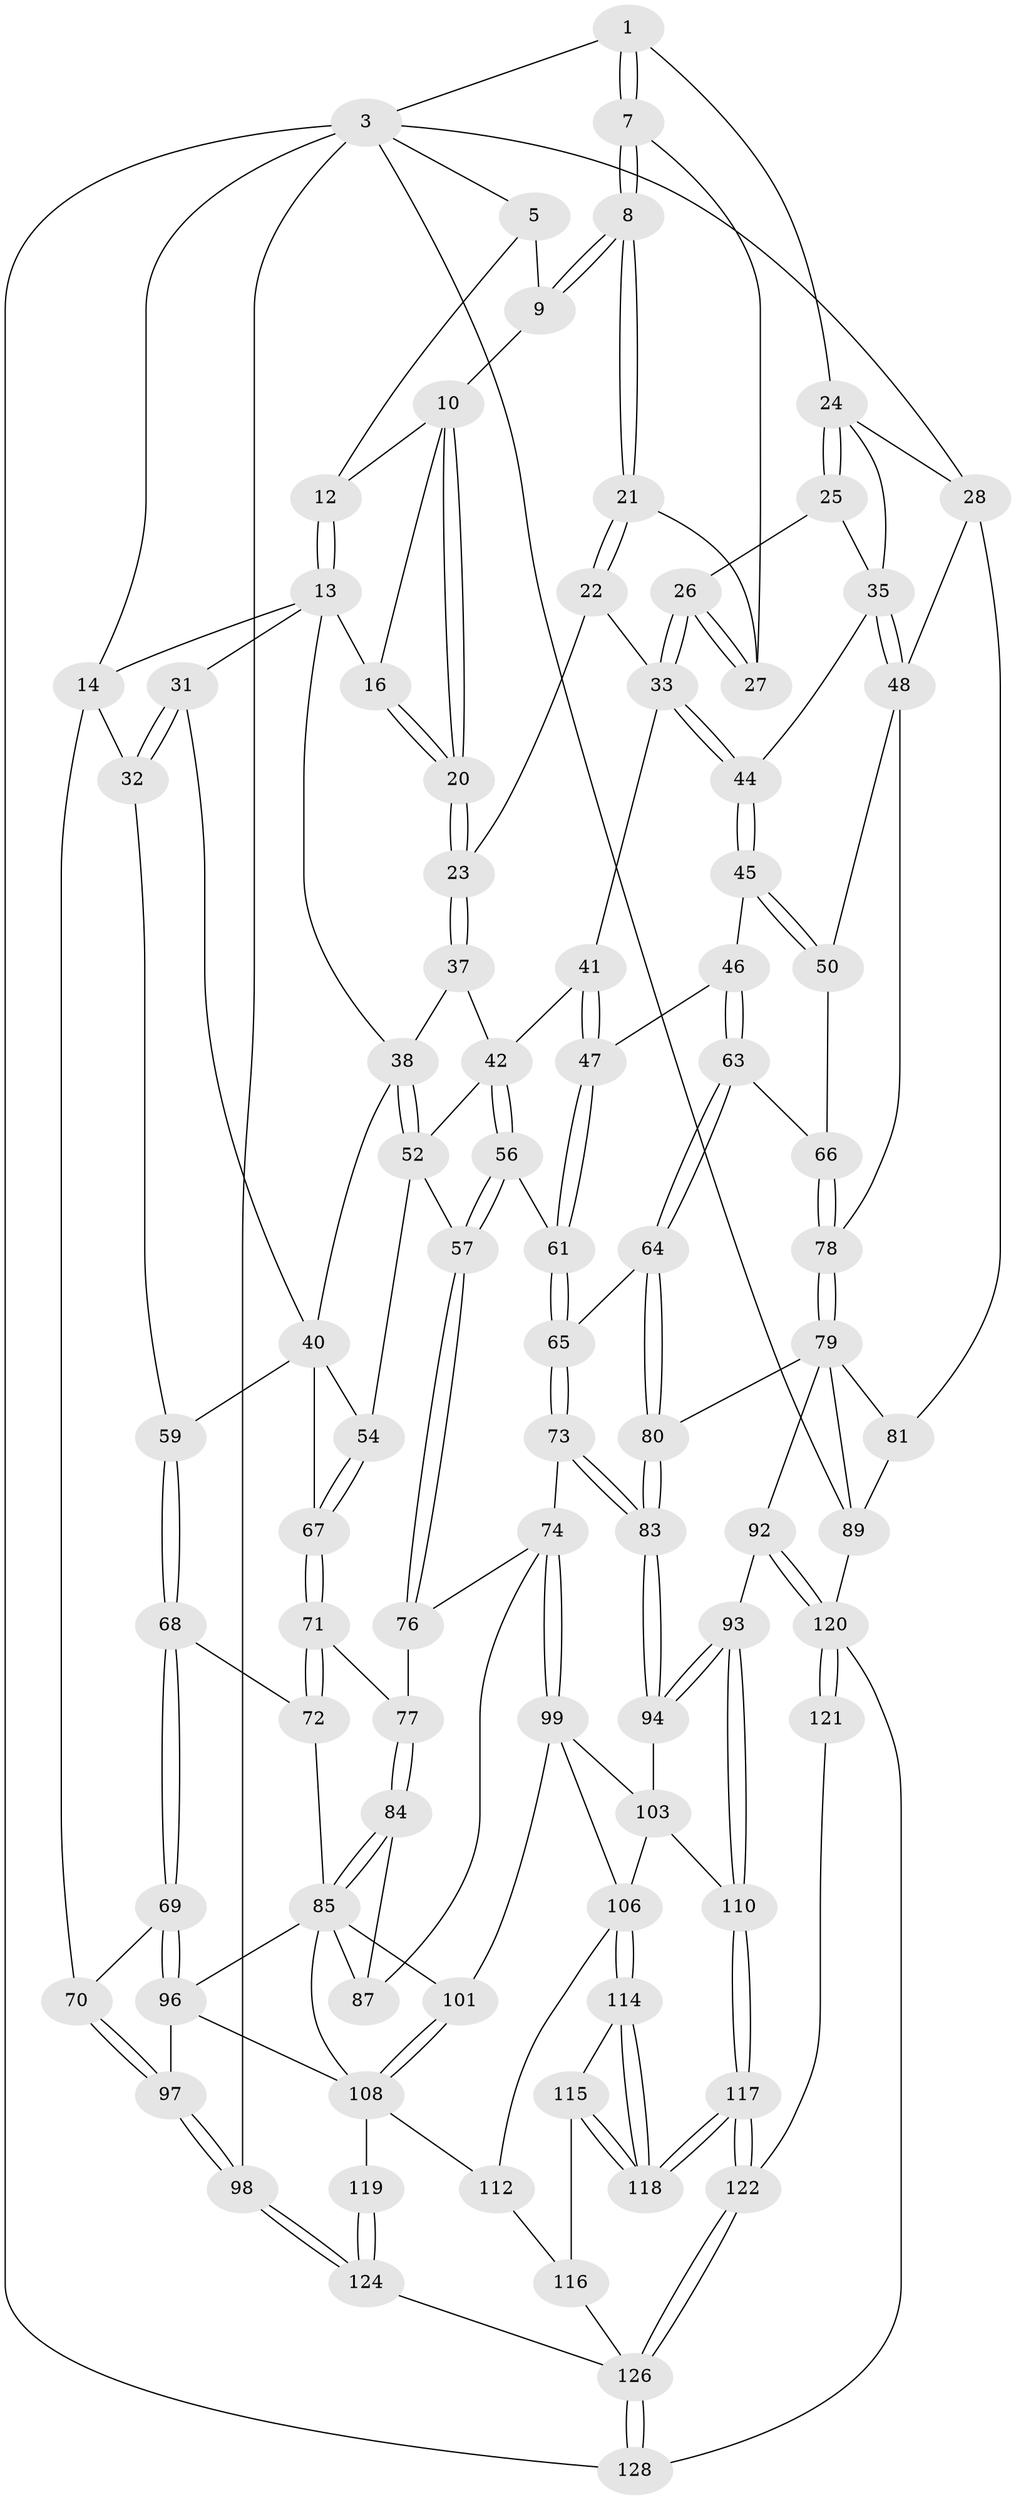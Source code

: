 // original degree distribution, {3: 0.015625, 4: 0.1953125, 5: 0.609375, 6: 0.1796875}
// Generated by graph-tools (version 1.1) at 2025/21/03/04/25 18:21:39]
// undirected, 89 vertices, 209 edges
graph export_dot {
graph [start="1"]
  node [color=gray90,style=filled];
  1 [pos="+0.6739261750565114+0",super="+2"];
  3 [pos="+1+0",super="+4+88"];
  5 [pos="+0.2601296914455706+0",super="+6"];
  7 [pos="+0.5635562769943262+0.0905951549643009",super="+19"];
  8 [pos="+0.555390373839305+0.10093765905565039"];
  9 [pos="+0.4928317566184861+0.08317302971527545"];
  10 [pos="+0.4622147892622793+0.08859681547321548",super="+11"];
  12 [pos="+0.26326227801590285+0"];
  13 [pos="+0.2310815861361072+0",super="+17"];
  14 [pos="+0.13930283754340458+0.12434677299874201",super="+15"];
  16 [pos="+0.3792602025417373+0.15777227637678123"];
  20 [pos="+0.39552359376080515+0.1670389680045804"];
  21 [pos="+0.5588361838102269+0.14520962890025724"];
  22 [pos="+0.5559433483794972+0.15862246004617644"];
  23 [pos="+0.41050991062165737+0.193700930697795"];
  24 [pos="+0.8193247712672302+0.10100309592675508",super="+29"];
  25 [pos="+0.7196055912976504+0.19670095734075485"];
  26 [pos="+0.6971975058612692+0.21016217218765948"];
  27 [pos="+0.6706771316860787+0.14852960478539498"];
  28 [pos="+1+0",super="+51"];
  31 [pos="+0.2395967653809934+0.2002450257622113"];
  32 [pos="+0.13146163369786992+0.24977519815739696",super="+60"];
  33 [pos="+0.6899045948131788+0.22653168389274636",super="+34"];
  35 [pos="+0.8855927700934593+0.22989143786322205",super="+36"];
  37 [pos="+0.41355556595705945+0.22665387322261893"];
  38 [pos="+0.36182530988792827+0.27880778098627457",super="+39"];
  40 [pos="+0.3266622258242004+0.3140875262880042",super="+55"];
  41 [pos="+0.5585335355177009+0.28511550208536224"];
  42 [pos="+0.4954634358778036+0.28578937196303567",super="+43"];
  44 [pos="+0.739842188810502+0.31604615983506934"];
  45 [pos="+0.739350678684305+0.32041103984128705"];
  46 [pos="+0.635916660107389+0.353553458662307"];
  47 [pos="+0.567071746633308+0.3058126453626266"];
  48 [pos="+1+0.3323101850162855",super="+49"];
  50 [pos="+0.7424690194762076+0.3272244347800058"];
  52 [pos="+0.4227362928965397+0.35631158450072836",super="+53"];
  54 [pos="+0.3649783003782811+0.37585703120965364"];
  56 [pos="+0.47516871540243855+0.4075603158010892"];
  57 [pos="+0.43255420805099676+0.4363528227933591"];
  59 [pos="+0.20252821520601064+0.3479897837595763"];
  61 [pos="+0.5413931943961642+0.39262766555723844"];
  63 [pos="+0.6342412569989008+0.45133302192933095"];
  64 [pos="+0.6216861774162538+0.4678643992765267"];
  65 [pos="+0.6038602856730685+0.4792574300810404"];
  66 [pos="+0.7243916471463088+0.422271459626885"];
  67 [pos="+0.2973632179270476+0.45060176975331806"];
  68 [pos="+0.1588953291632334+0.5174577168441087"];
  69 [pos="+0+0.42857658061579007"];
  70 [pos="+0+0.39006979959377613"];
  71 [pos="+0.3103891663404799+0.4893258134433509"];
  72 [pos="+0.17603606408247896+0.5402943929816801"];
  73 [pos="+0.5596249162365703+0.5570622372186042"];
  74 [pos="+0.5508240250390398+0.5580546629351493",super="+75"];
  76 [pos="+0.42865973664128143+0.4658196908801946"];
  77 [pos="+0.3210816061959557+0.49414993317993955"];
  78 [pos="+0.8098193803114867+0.5098259879939603"];
  79 [pos="+0.8084165766838192+0.5168891791932267",super="+82"];
  80 [pos="+0.7642758037051065+0.5357550699583262"];
  81 [pos="+1+0.39853475461972493"];
  83 [pos="+0.6559719607202541+0.6420694601644088"];
  84 [pos="+0.3294802348645665+0.5479897563767717"];
  85 [pos="+0.20955423912797724+0.6288156606176234",super="+86+102"];
  87 [pos="+0.3642658076329939+0.6306167773553502"];
  89 [pos="+1+1",super="+90"];
  92 [pos="+0.8528781892919428+0.7633876872752018"];
  93 [pos="+0.7148837619833924+0.7663109539284904"];
  94 [pos="+0.6607109836671875+0.6583643413777557"];
  96 [pos="+0.10429023853768554+0.675760422098811",super="+104"];
  97 [pos="+0+0.8348810407210742"];
  98 [pos="+0+1"];
  99 [pos="+0.5005531966540308+0.6481001735232026",super="+100"];
  101 [pos="+0.3672684316630502+0.7079588155124551"];
  103 [pos="+0.5391601257875808+0.7082596909744046",super="+105"];
  106 [pos="+0.44636588353979695+0.7693012655959517",super="+107"];
  108 [pos="+0.25722693325861984+0.7866129915719485",super="+109+113"];
  110 [pos="+0.6617610435121714+0.82487230877642"];
  112 [pos="+0.3386693375569751+0.9264220738098174"];
  114 [pos="+0.44705915159935455+0.7711634019902353"];
  115 [pos="+0.47129468949749964+0.9072420972977964"];
  116 [pos="+0.43237281620763446+0.9283842891828306"];
  117 [pos="+0.6281707759037365+0.9237374725432165"];
  118 [pos="+0.5777142362563319+0.9131014423351828"];
  119 [pos="+0.2145054665532501+1"];
  120 [pos="+0.8503394715823097+0.892434217744207",super="+123"];
  121 [pos="+0.8145677685087069+0.9467290518048396"];
  122 [pos="+0.6310487455637223+0.938125081498343"];
  124 [pos="+0.1805687746777836+1"];
  126 [pos="+0.6239705663552593+1",super="+127"];
  128 [pos="+0.8138596789429103+1"];
  1 -- 7 [weight=2];
  1 -- 7;
  1 -- 24;
  1 -- 3;
  3 -- 28;
  3 -- 98 [weight=2];
  3 -- 5;
  3 -- 128;
  3 -- 89;
  3 -- 14;
  5 -- 12;
  5 -- 9;
  7 -- 8;
  7 -- 8;
  7 -- 27;
  8 -- 9;
  8 -- 9;
  8 -- 21;
  8 -- 21;
  9 -- 10;
  10 -- 20;
  10 -- 20;
  10 -- 16;
  10 -- 12;
  12 -- 13;
  12 -- 13;
  13 -- 14;
  13 -- 16;
  13 -- 38;
  13 -- 31;
  14 -- 32 [weight=2];
  14 -- 70;
  16 -- 20;
  16 -- 20;
  20 -- 23;
  20 -- 23;
  21 -- 22;
  21 -- 22;
  21 -- 27;
  22 -- 23;
  22 -- 33;
  23 -- 37;
  23 -- 37;
  24 -- 25;
  24 -- 25;
  24 -- 35;
  24 -- 28;
  25 -- 26;
  25 -- 35;
  26 -- 27;
  26 -- 27;
  26 -- 33;
  26 -- 33;
  28 -- 48;
  28 -- 81;
  31 -- 32;
  31 -- 32;
  31 -- 40;
  32 -- 59;
  33 -- 44;
  33 -- 44;
  33 -- 41;
  35 -- 48;
  35 -- 48;
  35 -- 44;
  37 -- 38;
  37 -- 42;
  38 -- 52;
  38 -- 52;
  38 -- 40;
  40 -- 59;
  40 -- 67;
  40 -- 54;
  41 -- 42;
  41 -- 47;
  41 -- 47;
  42 -- 56;
  42 -- 56;
  42 -- 52;
  44 -- 45;
  44 -- 45;
  45 -- 46;
  45 -- 50;
  45 -- 50;
  46 -- 47;
  46 -- 63;
  46 -- 63;
  47 -- 61;
  47 -- 61;
  48 -- 50;
  48 -- 78;
  50 -- 66;
  52 -- 57;
  52 -- 54;
  54 -- 67;
  54 -- 67;
  56 -- 57;
  56 -- 57;
  56 -- 61;
  57 -- 76;
  57 -- 76;
  59 -- 68;
  59 -- 68;
  61 -- 65;
  61 -- 65;
  63 -- 64;
  63 -- 64;
  63 -- 66;
  64 -- 65;
  64 -- 80;
  64 -- 80;
  65 -- 73;
  65 -- 73;
  66 -- 78;
  66 -- 78;
  67 -- 71;
  67 -- 71;
  68 -- 69;
  68 -- 69;
  68 -- 72;
  69 -- 70;
  69 -- 96;
  69 -- 96;
  70 -- 97;
  70 -- 97;
  71 -- 72;
  71 -- 72;
  71 -- 77;
  72 -- 85;
  73 -- 74;
  73 -- 83;
  73 -- 83;
  74 -- 99;
  74 -- 99;
  74 -- 76;
  74 -- 87;
  76 -- 77;
  77 -- 84;
  77 -- 84;
  78 -- 79;
  78 -- 79;
  79 -- 80;
  79 -- 81;
  79 -- 92;
  79 -- 89;
  80 -- 83;
  80 -- 83;
  81 -- 89;
  83 -- 94;
  83 -- 94;
  84 -- 85;
  84 -- 85;
  84 -- 87;
  85 -- 96;
  85 -- 108;
  85 -- 101;
  85 -- 87;
  89 -- 120;
  92 -- 93;
  92 -- 120;
  92 -- 120;
  93 -- 94;
  93 -- 94;
  93 -- 110;
  93 -- 110;
  94 -- 103;
  96 -- 97;
  96 -- 108;
  97 -- 98;
  97 -- 98;
  98 -- 124;
  98 -- 124;
  99 -- 103;
  99 -- 101;
  99 -- 106;
  101 -- 108;
  101 -- 108;
  103 -- 106;
  103 -- 110;
  106 -- 114;
  106 -- 114;
  106 -- 112;
  108 -- 119 [weight=2];
  108 -- 112;
  110 -- 117;
  110 -- 117;
  112 -- 116;
  114 -- 115;
  114 -- 118;
  114 -- 118;
  115 -- 116;
  115 -- 118;
  115 -- 118;
  116 -- 126;
  117 -- 118;
  117 -- 118;
  117 -- 122;
  117 -- 122;
  119 -- 124;
  119 -- 124;
  120 -- 121 [weight=2];
  120 -- 121;
  120 -- 128;
  121 -- 122;
  122 -- 126;
  122 -- 126;
  124 -- 126;
  126 -- 128;
  126 -- 128;
}
